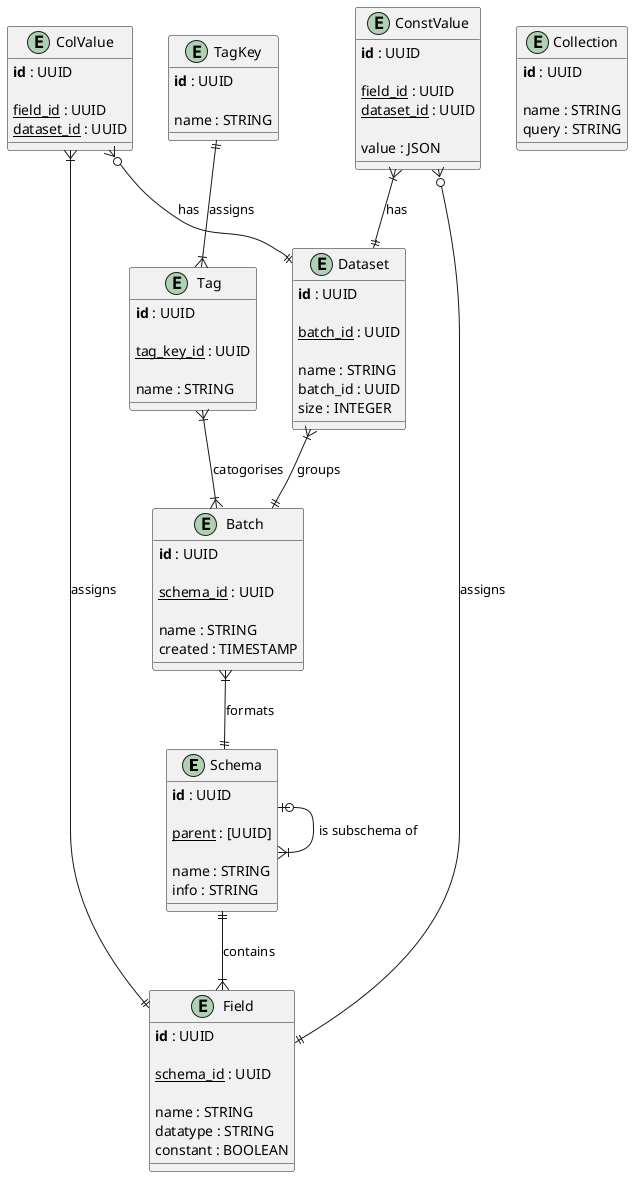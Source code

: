 @startuml eer
!define pk(x) <b>x</b>
!define fk(x) <u>x</u>

entity Schema {
    pk(id) : UUID
    
    fk(parent) : [UUID]

    name : STRING
    info : STRING
}

entity Field {
    pk(id) : UUID
    
    fk(schema_id) : UUID
    
    name : STRING
    datatype : STRING
    constant : BOOLEAN
}

entity Dataset {
    pk(id) : UUID
    
    fk(batch_id) : UUID
    
    name : STRING
    batch_id : UUID
    size : INTEGER
}

entity Batch {
    pk(id) : UUID
    
    fk(schema_id) : UUID
    
    name : STRING
    created : TIMESTAMP
}

entity Collection {
    pk(id) : UUID
    
    name : STRING
    query : STRING
}

entity TagKey {
    pk(id) : UUID
    
    name : STRING
}

entity Tag {
    pk(id) : UUID

    fk(tag_key_id) : UUID

    name : STRING
}

entity ConstValue {
    pk(id) : UUID

    fk(field_id) : UUID
    fk(dataset_id) : UUID

    value : JSON
}

entity ColValue {
    pk(id) : UUID
    ' ID is also the file name that holds the column data

    fk(field_id) : UUID
    fk(dataset_id) : UUID
}

Dataset }|--|| Batch : groups
Batch }|--|| Schema : formats
Schema ||--|{ Field : contains
Schema |o--|{ Schema : is subschema of
TagKey ||--|{ Tag : assigns
Tag }|--|{ Batch : catogorises
ConstValue }o--|| Field : assigns
ColValue }|--|| Field : assigns
ConstValue }|--|| Dataset : has
ColValue }o--|| Dataset : has
@enduml
